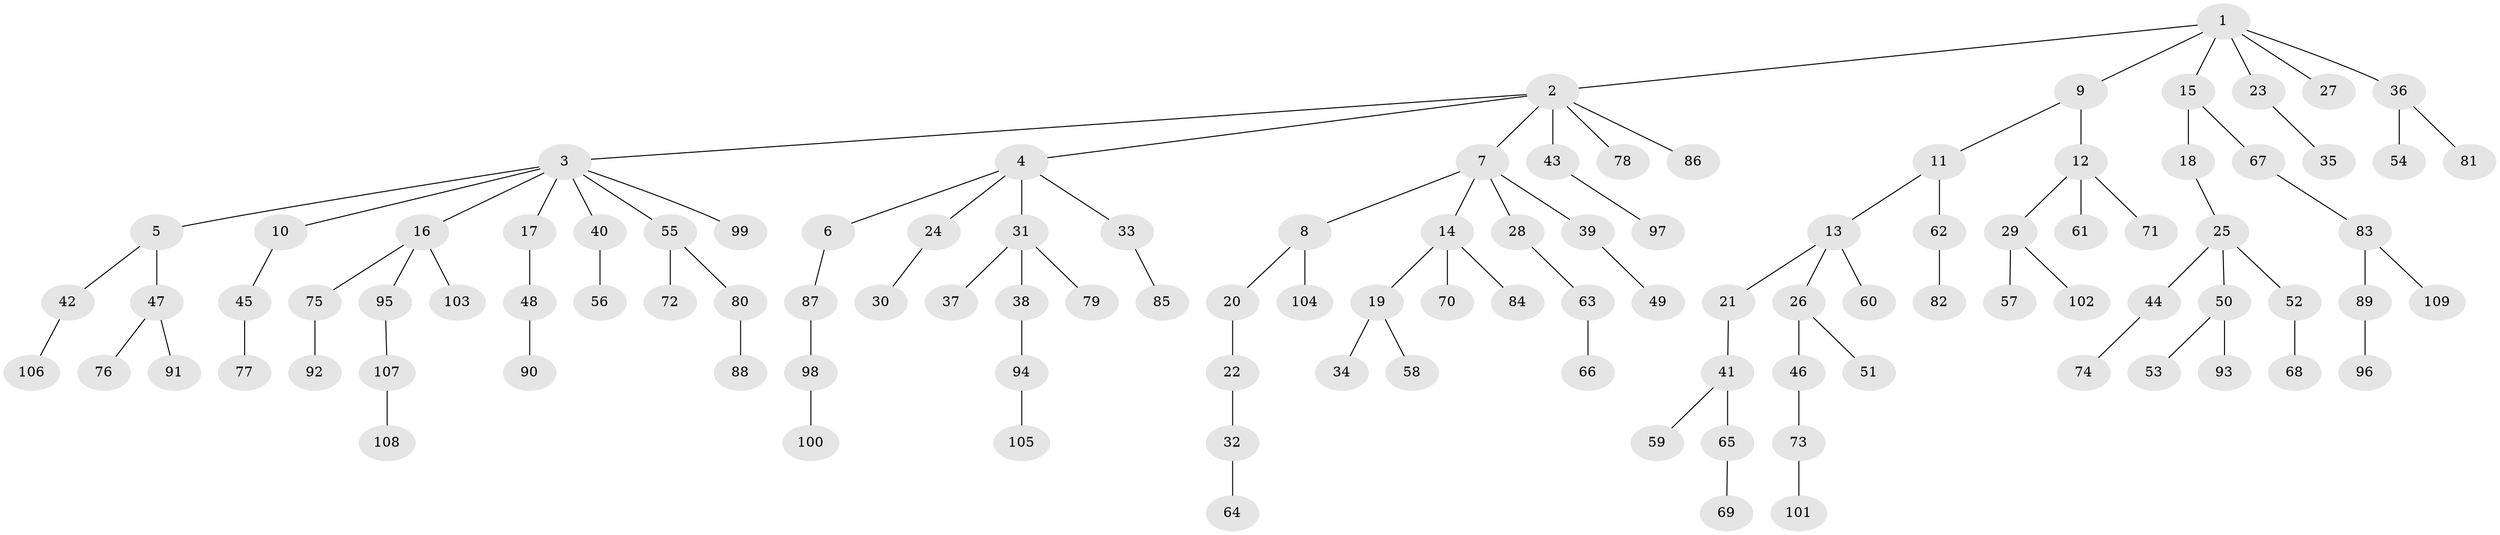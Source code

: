 // coarse degree distribution, {5: 0.045454545454545456, 1: 0.5227272727272727, 2: 0.22727272727272727, 3: 0.11363636363636363, 4: 0.06818181818181818, 6: 0.022727272727272728}
// Generated by graph-tools (version 1.1) at 2025/37/03/04/25 23:37:29]
// undirected, 109 vertices, 108 edges
graph export_dot {
  node [color=gray90,style=filled];
  1;
  2;
  3;
  4;
  5;
  6;
  7;
  8;
  9;
  10;
  11;
  12;
  13;
  14;
  15;
  16;
  17;
  18;
  19;
  20;
  21;
  22;
  23;
  24;
  25;
  26;
  27;
  28;
  29;
  30;
  31;
  32;
  33;
  34;
  35;
  36;
  37;
  38;
  39;
  40;
  41;
  42;
  43;
  44;
  45;
  46;
  47;
  48;
  49;
  50;
  51;
  52;
  53;
  54;
  55;
  56;
  57;
  58;
  59;
  60;
  61;
  62;
  63;
  64;
  65;
  66;
  67;
  68;
  69;
  70;
  71;
  72;
  73;
  74;
  75;
  76;
  77;
  78;
  79;
  80;
  81;
  82;
  83;
  84;
  85;
  86;
  87;
  88;
  89;
  90;
  91;
  92;
  93;
  94;
  95;
  96;
  97;
  98;
  99;
  100;
  101;
  102;
  103;
  104;
  105;
  106;
  107;
  108;
  109;
  1 -- 2;
  1 -- 9;
  1 -- 15;
  1 -- 23;
  1 -- 27;
  1 -- 36;
  2 -- 3;
  2 -- 4;
  2 -- 7;
  2 -- 43;
  2 -- 78;
  2 -- 86;
  3 -- 5;
  3 -- 10;
  3 -- 16;
  3 -- 17;
  3 -- 40;
  3 -- 55;
  3 -- 99;
  4 -- 6;
  4 -- 24;
  4 -- 31;
  4 -- 33;
  5 -- 42;
  5 -- 47;
  6 -- 87;
  7 -- 8;
  7 -- 14;
  7 -- 28;
  7 -- 39;
  8 -- 20;
  8 -- 104;
  9 -- 11;
  9 -- 12;
  10 -- 45;
  11 -- 13;
  11 -- 62;
  12 -- 29;
  12 -- 61;
  12 -- 71;
  13 -- 21;
  13 -- 26;
  13 -- 60;
  14 -- 19;
  14 -- 70;
  14 -- 84;
  15 -- 18;
  15 -- 67;
  16 -- 75;
  16 -- 95;
  16 -- 103;
  17 -- 48;
  18 -- 25;
  19 -- 34;
  19 -- 58;
  20 -- 22;
  21 -- 41;
  22 -- 32;
  23 -- 35;
  24 -- 30;
  25 -- 44;
  25 -- 50;
  25 -- 52;
  26 -- 46;
  26 -- 51;
  28 -- 63;
  29 -- 57;
  29 -- 102;
  31 -- 37;
  31 -- 38;
  31 -- 79;
  32 -- 64;
  33 -- 85;
  36 -- 54;
  36 -- 81;
  38 -- 94;
  39 -- 49;
  40 -- 56;
  41 -- 59;
  41 -- 65;
  42 -- 106;
  43 -- 97;
  44 -- 74;
  45 -- 77;
  46 -- 73;
  47 -- 76;
  47 -- 91;
  48 -- 90;
  50 -- 53;
  50 -- 93;
  52 -- 68;
  55 -- 72;
  55 -- 80;
  62 -- 82;
  63 -- 66;
  65 -- 69;
  67 -- 83;
  73 -- 101;
  75 -- 92;
  80 -- 88;
  83 -- 89;
  83 -- 109;
  87 -- 98;
  89 -- 96;
  94 -- 105;
  95 -- 107;
  98 -- 100;
  107 -- 108;
}
